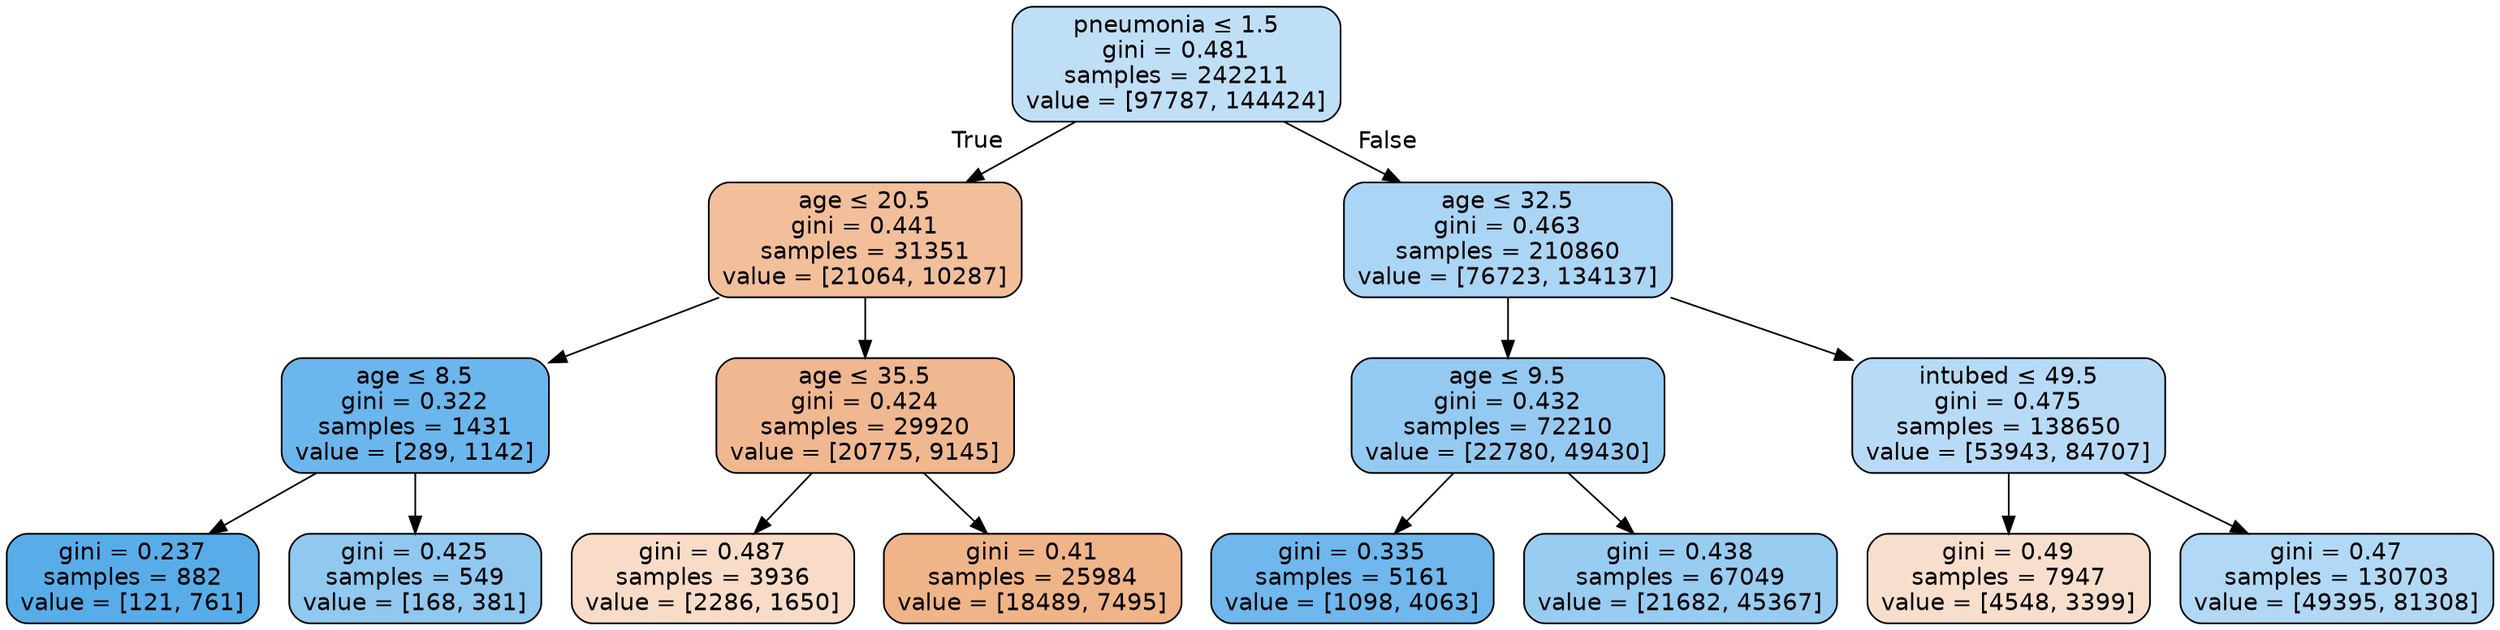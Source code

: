 digraph Tree {
node [shape=box, style="filled, rounded", color="black", fontname=helvetica] ;
edge [fontname=helvetica] ;
0 [label=<pneumonia &le; 1.5<br/>gini = 0.481<br/>samples = 242211<br/>value = [97787, 144424]>, fillcolor="#bfdff7"] ;
1 [label=<age &le; 20.5<br/>gini = 0.441<br/>samples = 31351<br/>value = [21064, 10287]>, fillcolor="#f2bf9a"] ;
0 -> 1 [labeldistance=2.5, labelangle=45, headlabel="True"] ;
2 [label=<age &le; 8.5<br/>gini = 0.322<br/>samples = 1431<br/>value = [289, 1142]>, fillcolor="#6bb6ec"] ;
1 -> 2 ;
3 [label=<gini = 0.237<br/>samples = 882<br/>value = [121, 761]>, fillcolor="#58ade9"] ;
2 -> 3 ;
4 [label=<gini = 0.425<br/>samples = 549<br/>value = [168, 381]>, fillcolor="#90c8f0"] ;
2 -> 4 ;
5 [label=<age &le; 35.5<br/>gini = 0.424<br/>samples = 29920<br/>value = [20775, 9145]>, fillcolor="#f0b890"] ;
1 -> 5 ;
6 [label=<gini = 0.487<br/>samples = 3936<br/>value = [2286, 1650]>, fillcolor="#f8dcc8"] ;
5 -> 6 ;
7 [label=<gini = 0.41<br/>samples = 25984<br/>value = [18489, 7495]>, fillcolor="#f0b489"] ;
5 -> 7 ;
8 [label=<age &le; 32.5<br/>gini = 0.463<br/>samples = 210860<br/>value = [76723, 134137]>, fillcolor="#aad5f4"] ;
0 -> 8 [labeldistance=2.5, labelangle=-45, headlabel="False"] ;
9 [label=<age &le; 9.5<br/>gini = 0.432<br/>samples = 72210<br/>value = [22780, 49430]>, fillcolor="#94caf1"] ;
8 -> 9 ;
10 [label=<gini = 0.335<br/>samples = 5161<br/>value = [1098, 4063]>, fillcolor="#6fb7ec"] ;
9 -> 10 ;
11 [label=<gini = 0.438<br/>samples = 67049<br/>value = [21682, 45367]>, fillcolor="#98ccf1"] ;
9 -> 11 ;
12 [label=<intubed &le; 49.5<br/>gini = 0.475<br/>samples = 138650<br/>value = [53943, 84707]>, fillcolor="#b7dbf6"] ;
8 -> 12 ;
13 [label=<gini = 0.49<br/>samples = 7947<br/>value = [4548, 3399]>, fillcolor="#f8dfcd"] ;
12 -> 13 ;
14 [label=<gini = 0.47<br/>samples = 130703<br/>value = [49395, 81308]>, fillcolor="#b1d9f5"] ;
12 -> 14 ;
}